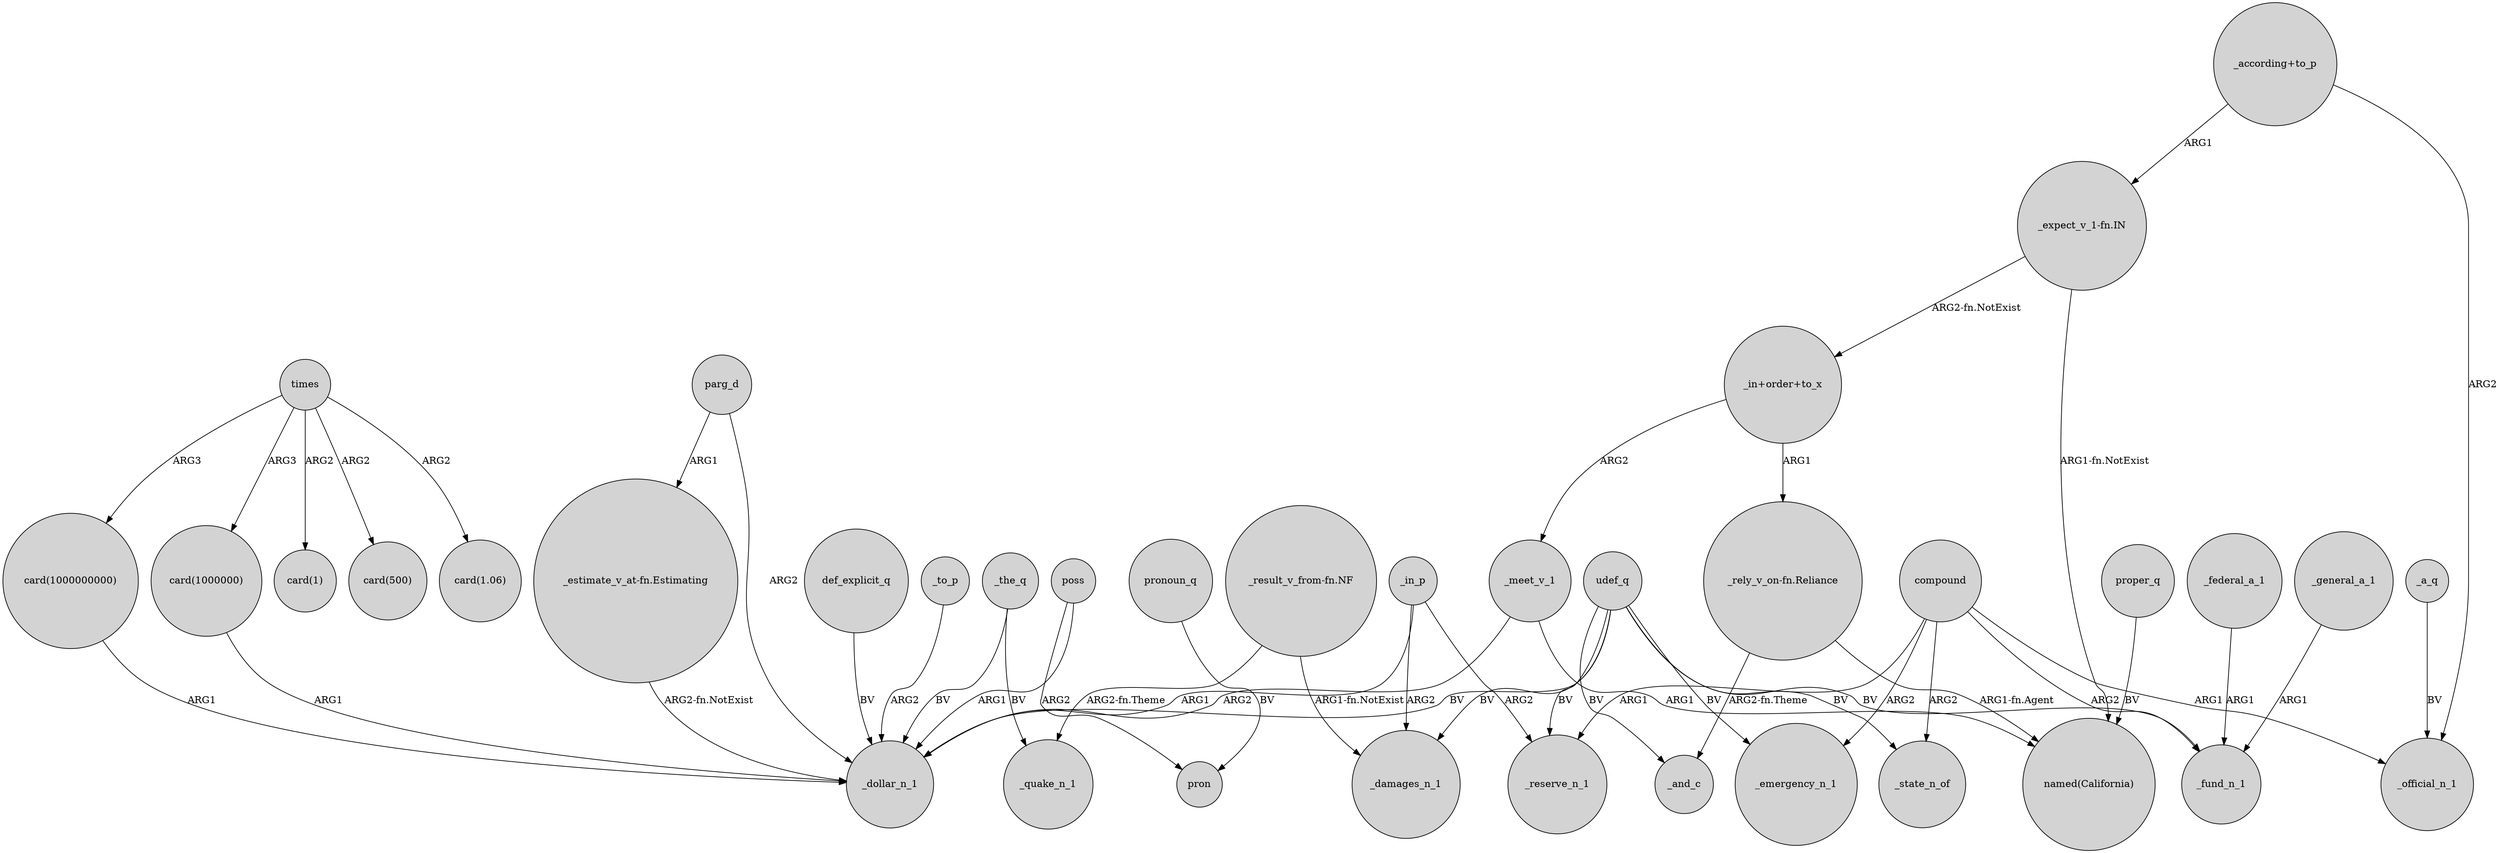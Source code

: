 digraph {
	node [shape=circle style=filled]
	compound -> _emergency_n_1 [label=ARG2]
	"card(1000000)" -> _dollar_n_1 [label=ARG1]
	"_in+order+to_x" -> "_rely_v_on-fn.Reliance" [label=ARG1]
	"_in+order+to_x" -> _meet_v_1 [label=ARG2]
	_to_p -> _dollar_n_1 [label=ARG2]
	poss -> pron [label=ARG2]
	_meet_v_1 -> _dollar_n_1 [label=ARG2]
	_the_q -> _quake_n_1 [label=BV]
	udef_q -> _state_n_of [label=BV]
	poss -> _dollar_n_1 [label=ARG1]
	"_rely_v_on-fn.Reliance" -> "named(California)" [label="ARG1-fn.Agent"]
	proper_q -> "named(California)" [label=BV]
	_the_q -> _dollar_n_1 [label=BV]
	udef_q -> _damages_n_1 [label=BV]
	compound -> _state_n_of [label=ARG2]
	"_according+to_p" -> "_expect_v_1-fn.IN" [label=ARG1]
	udef_q -> _reserve_n_1 [label=BV]
	compound -> _fund_n_1 [label=ARG2]
	times -> "card(1000000000)" [label=ARG3]
	pronoun_q -> pron [label=BV]
	"_rely_v_on-fn.Reliance" -> _and_c [label="ARG2-fn.Theme"]
	_general_a_1 -> _fund_n_1 [label=ARG1]
	_in_p -> _damages_n_1 [label=ARG2]
	times -> "card(1.06)" [label=ARG2]
	compound -> _reserve_n_1 [label=ARG1]
	"_expect_v_1-fn.IN" -> "_in+order+to_x" [label="ARG2-fn.NotExist"]
	_a_q -> _official_n_1 [label=BV]
	times -> "card(1)" [label=ARG2]
	times -> "card(1000000)" [label=ARG3]
	times -> "card(500)" [label=ARG2]
	udef_q -> _emergency_n_1 [label=BV]
	"_estimate_v_at-fn.Estimating" -> _dollar_n_1 [label="ARG2-fn.NotExist"]
	"_according+to_p" -> _official_n_1 [label=ARG2]
	udef_q -> _fund_n_1 [label=BV]
	parg_d -> "_estimate_v_at-fn.Estimating" [label=ARG1]
	parg_d -> _dollar_n_1 [label=ARG2]
	_meet_v_1 -> "named(California)" [label=ARG1]
	compound -> _official_n_1 [label=ARG1]
	_federal_a_1 -> _fund_n_1 [label=ARG1]
	_in_p -> _dollar_n_1 [label=ARG1]
	"_result_v_from-fn.NF" -> _quake_n_1 [label="ARG2-fn.Theme"]
	def_explicit_q -> _dollar_n_1 [label=BV]
	"card(1000000000)" -> _dollar_n_1 [label=ARG1]
	udef_q -> _and_c [label=BV]
	"_expect_v_1-fn.IN" -> "named(California)" [label="ARG1-fn.NotExist"]
	"_result_v_from-fn.NF" -> _damages_n_1 [label="ARG1-fn.NotExist"]
	udef_q -> _dollar_n_1 [label=BV]
	_in_p -> _reserve_n_1 [label=ARG2]
}
